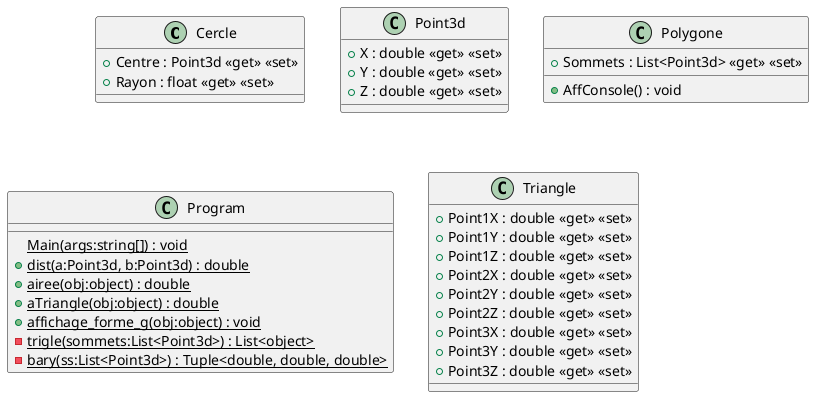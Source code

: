@startuml
class Cercle {
    + Centre : Point3d <<get>> <<set>>
    + Rayon : float <<get>> <<set>>
}
class Point3d {
    + X : double <<get>> <<set>>
    + Y : double <<get>> <<set>>
    + Z : double <<get>> <<set>>
}
class Polygone {
    + Sommets : List<Point3d> <<get>> <<set>>
    + AffConsole() : void
}
class Program {
    {static} Main(args:string[]) : void
    + {static} dist(a:Point3d, b:Point3d) : double
    + {static} airee(obj:object) : double
    + {static} aTriangle(obj:object) : double
    + {static} affichage_forme_g(obj:object) : void
    - {static} trigle(sommets:List<Point3d>) : List<object>
    - {static} bary(ss:List<Point3d>) : Tuple<double, double, double>
}
class Triangle {
    + Point1X : double <<get>> <<set>>
    + Point1Y : double <<get>> <<set>>
    + Point1Z : double <<get>> <<set>>
    + Point2X : double <<get>> <<set>>
    + Point2Y : double <<get>> <<set>>
    + Point2Z : double <<get>> <<set>>
    + Point3X : double <<get>> <<set>>
    + Point3Y : double <<get>> <<set>>
    + Point3Z : double <<get>> <<set>>
}
@enduml

